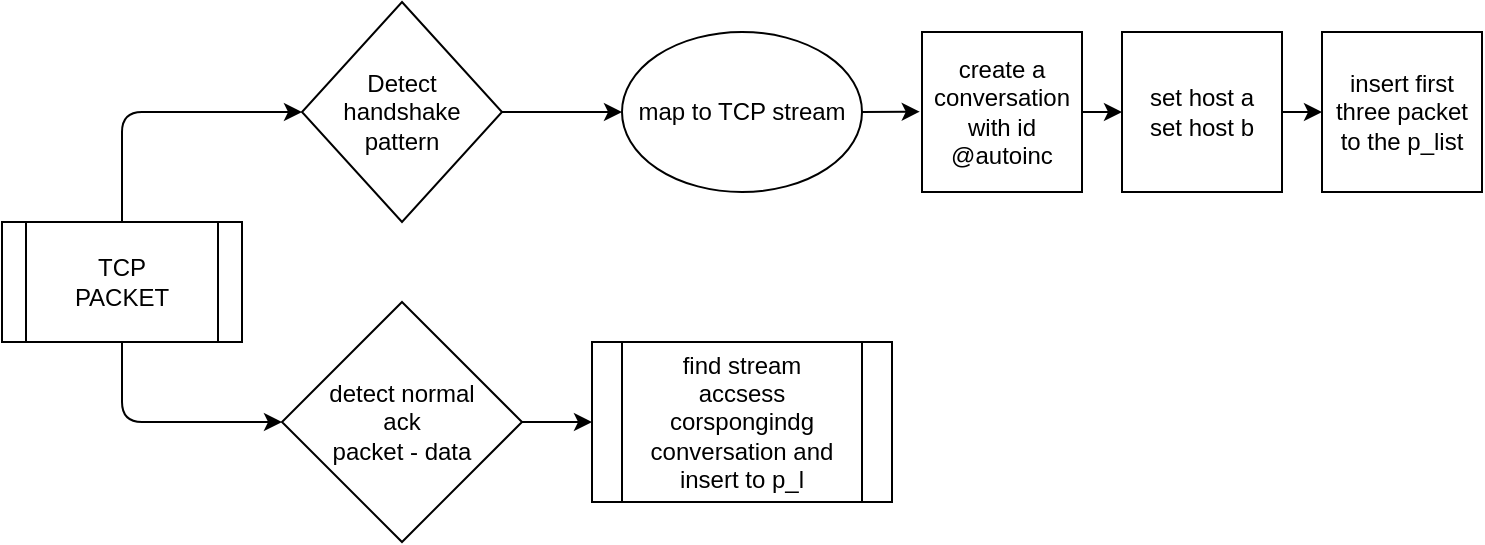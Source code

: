 <mxfile>
    <diagram id="ExTkIFdARQyoDjZEWsR6" name="Page-1">
        <mxGraphModel dx="820" dy="525" grid="1" gridSize="10" guides="1" tooltips="1" connect="1" arrows="1" fold="1" page="1" pageScale="1" pageWidth="850" pageHeight="1100" math="0" shadow="0">
            <root>
                <mxCell id="0"/>
                <mxCell id="1" parent="0"/>
                <mxCell id="6" style="edgeStyle=none;html=1;entryX=0;entryY=0.5;entryDx=0;entryDy=0;" edge="1" parent="1" source="2" target="4">
                    <mxGeometry relative="1" as="geometry">
                        <Array as="points">
                            <mxPoint x="80" y="215"/>
                        </Array>
                    </mxGeometry>
                </mxCell>
                <mxCell id="7" style="edgeStyle=none;html=1;" edge="1" parent="1" source="2" target="5">
                    <mxGeometry relative="1" as="geometry">
                        <Array as="points">
                            <mxPoint x="80" y="370"/>
                        </Array>
                    </mxGeometry>
                </mxCell>
                <mxCell id="2" value="TCP&lt;br&gt;PACKET" style="shape=process;whiteSpace=wrap;html=1;backgroundOutline=1;" vertex="1" parent="1">
                    <mxGeometry x="20" y="270" width="120" height="60" as="geometry"/>
                </mxCell>
                <mxCell id="10" style="edgeStyle=none;html=1;" edge="1" parent="1" source="4" target="9">
                    <mxGeometry relative="1" as="geometry"/>
                </mxCell>
                <mxCell id="4" value="Detect&lt;br&gt;handshake&lt;br&gt;pattern" style="rhombus;whiteSpace=wrap;html=1;" vertex="1" parent="1">
                    <mxGeometry x="170" y="160" width="100" height="110" as="geometry"/>
                </mxCell>
                <mxCell id="22" style="edgeStyle=none;html=1;entryX=0;entryY=0.5;entryDx=0;entryDy=0;" edge="1" parent="1" source="5" target="11">
                    <mxGeometry relative="1" as="geometry"/>
                </mxCell>
                <mxCell id="5" value="detect normal&lt;br&gt;ack&lt;br&gt;packet - data" style="rhombus;whiteSpace=wrap;html=1;" vertex="1" parent="1">
                    <mxGeometry x="160" y="310" width="120" height="120" as="geometry"/>
                </mxCell>
                <mxCell id="18" style="edgeStyle=none;html=1;entryX=-0.014;entryY=0.498;entryDx=0;entryDy=0;entryPerimeter=0;" edge="1" parent="1" source="9" target="15">
                    <mxGeometry relative="1" as="geometry"/>
                </mxCell>
                <mxCell id="9" value="map to TCP stream" style="ellipse;whiteSpace=wrap;html=1;" vertex="1" parent="1">
                    <mxGeometry x="330" y="175" width="120" height="80" as="geometry"/>
                </mxCell>
                <mxCell id="11" value="find stream&lt;br&gt;accsess corspongindg conversation and&lt;br&gt;insert to p_l" style="shape=process;whiteSpace=wrap;html=1;backgroundOutline=1;" vertex="1" parent="1">
                    <mxGeometry x="315" y="330" width="150" height="80" as="geometry"/>
                </mxCell>
                <mxCell id="19" style="edgeStyle=none;html=1;entryX=0;entryY=0.5;entryDx=0;entryDy=0;" edge="1" parent="1" source="15" target="16">
                    <mxGeometry relative="1" as="geometry"/>
                </mxCell>
                <mxCell id="15" value="create a conversation&lt;br&gt;with id @autoinc" style="whiteSpace=wrap;html=1;aspect=fixed;" vertex="1" parent="1">
                    <mxGeometry x="480" y="175" width="80" height="80" as="geometry"/>
                </mxCell>
                <mxCell id="20" style="edgeStyle=none;html=1;entryX=0;entryY=0.5;entryDx=0;entryDy=0;" edge="1" parent="1" source="16" target="17">
                    <mxGeometry relative="1" as="geometry"/>
                </mxCell>
                <mxCell id="16" value="set host a&lt;br&gt;set host b" style="whiteSpace=wrap;html=1;aspect=fixed;" vertex="1" parent="1">
                    <mxGeometry x="580" y="175" width="80" height="80" as="geometry"/>
                </mxCell>
                <mxCell id="17" value="insert first three packet to the p_list" style="whiteSpace=wrap;html=1;aspect=fixed;" vertex="1" parent="1">
                    <mxGeometry x="680" y="175" width="80" height="80" as="geometry"/>
                </mxCell>
            </root>
        </mxGraphModel>
    </diagram>
</mxfile>